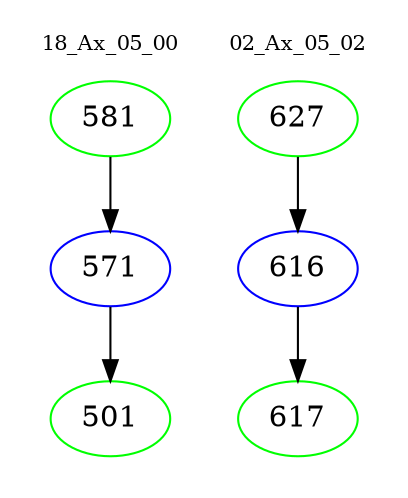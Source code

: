 digraph{
subgraph cluster_0 {
color = white
label = "18_Ax_05_00";
fontsize=10;
T0_581 [label="581", color="green"]
T0_581 -> T0_571 [color="black"]
T0_571 [label="571", color="blue"]
T0_571 -> T0_501 [color="black"]
T0_501 [label="501", color="green"]
}
subgraph cluster_1 {
color = white
label = "02_Ax_05_02";
fontsize=10;
T1_627 [label="627", color="green"]
T1_627 -> T1_616 [color="black"]
T1_616 [label="616", color="blue"]
T1_616 -> T1_617 [color="black"]
T1_617 [label="617", color="green"]
}
}

